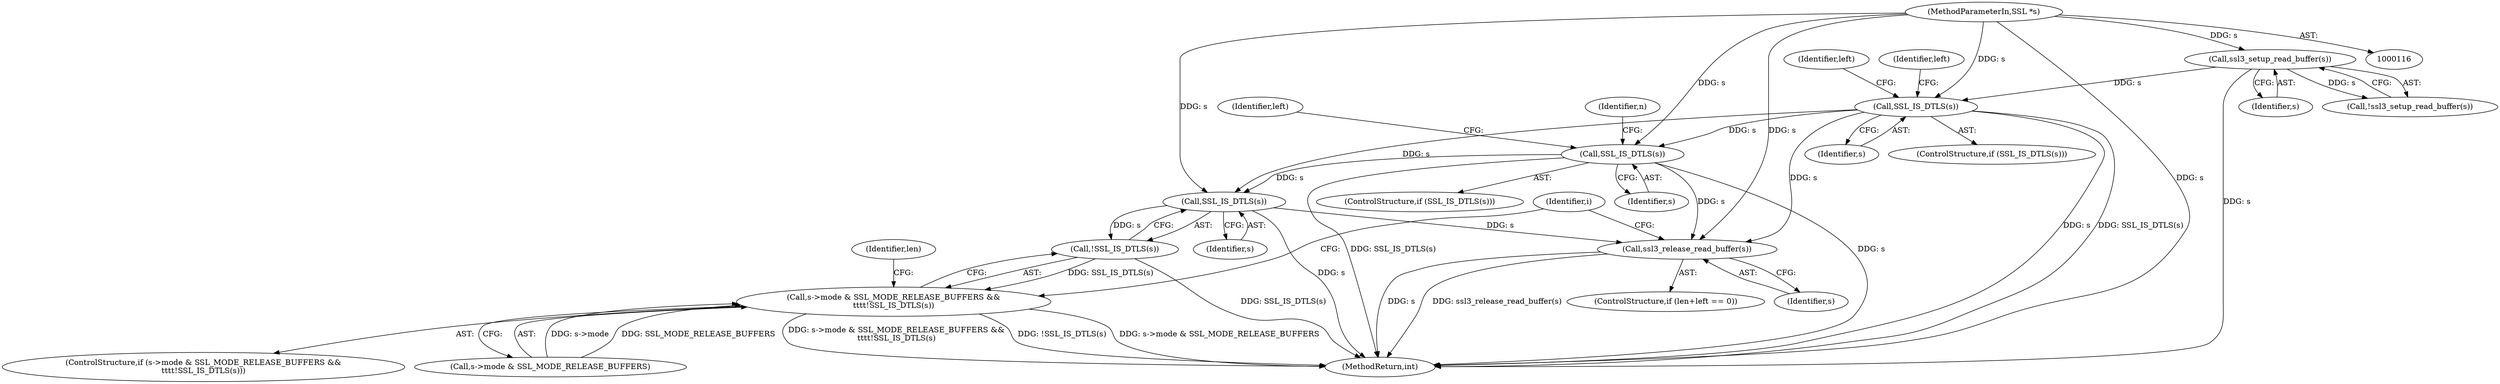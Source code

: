 digraph "0_openssl_feba02f3919495e1b960c33ba849e10e77d0785d_0@pointer" {
"1000478" [label="(Call,SSL_IS_DTLS(s))"];
"1000261" [label="(Call,SSL_IS_DTLS(s))"];
"1000153" [label="(Call,ssl3_setup_read_buffer(s))"];
"1000117" [label="(MethodParameterIn,SSL *s)"];
"1000462" [label="(Call,SSL_IS_DTLS(s))"];
"1000461" [label="(Call,!SSL_IS_DTLS(s))"];
"1000455" [label="(Call,s->mode & SSL_MODE_RELEASE_BUFFERS &&\n\t\t\t\t!SSL_IS_DTLS(s))"];
"1000470" [label="(Call,ssl3_release_read_buffer(s))"];
"1000154" [label="(Identifier,s)"];
"1000117" [label="(MethodParameterIn,SSL *s)"];
"1000464" [label="(ControlStructure,if (len+left == 0))"];
"1000467" [label="(Identifier,len)"];
"1000454" [label="(ControlStructure,if (s->mode & SSL_MODE_RELEASE_BUFFERS &&\n\t\t\t\t!SSL_IS_DTLS(s)))"];
"1000261" [label="(Call,SSL_IS_DTLS(s))"];
"1000153" [label="(Call,ssl3_setup_read_buffer(s))"];
"1000262" [label="(Identifier,s)"];
"1000477" [label="(ControlStructure,if (SSL_IS_DTLS(s)))"];
"1000478" [label="(Call,SSL_IS_DTLS(s))"];
"1000455" [label="(Call,s->mode & SSL_MODE_RELEASE_BUFFERS &&\n\t\t\t\t!SSL_IS_DTLS(s))"];
"1000285" [label="(Identifier,left)"];
"1000405" [label="(Identifier,left)"];
"1000267" [label="(Identifier,left)"];
"1000462" [label="(Call,SSL_IS_DTLS(s))"];
"1000461" [label="(Call,!SSL_IS_DTLS(s))"];
"1000473" [label="(Identifier,i)"];
"1000479" [label="(Identifier,s)"];
"1000512" [label="(MethodReturn,int)"];
"1000152" [label="(Call,!ssl3_setup_read_buffer(s))"];
"1000260" [label="(ControlStructure,if (SSL_IS_DTLS(s)))"];
"1000456" [label="(Call,s->mode & SSL_MODE_RELEASE_BUFFERS)"];
"1000471" [label="(Identifier,s)"];
"1000483" [label="(Identifier,n)"];
"1000463" [label="(Identifier,s)"];
"1000470" [label="(Call,ssl3_release_read_buffer(s))"];
"1000478" -> "1000477"  [label="AST: "];
"1000478" -> "1000479"  [label="CFG: "];
"1000479" -> "1000478"  [label="AST: "];
"1000405" -> "1000478"  [label="CFG: "];
"1000483" -> "1000478"  [label="CFG: "];
"1000478" -> "1000512"  [label="DDG: s"];
"1000478" -> "1000512"  [label="DDG: SSL_IS_DTLS(s)"];
"1000478" -> "1000462"  [label="DDG: s"];
"1000478" -> "1000470"  [label="DDG: s"];
"1000261" -> "1000478"  [label="DDG: s"];
"1000117" -> "1000478"  [label="DDG: s"];
"1000261" -> "1000260"  [label="AST: "];
"1000261" -> "1000262"  [label="CFG: "];
"1000262" -> "1000261"  [label="AST: "];
"1000267" -> "1000261"  [label="CFG: "];
"1000285" -> "1000261"  [label="CFG: "];
"1000261" -> "1000512"  [label="DDG: s"];
"1000261" -> "1000512"  [label="DDG: SSL_IS_DTLS(s)"];
"1000153" -> "1000261"  [label="DDG: s"];
"1000117" -> "1000261"  [label="DDG: s"];
"1000261" -> "1000462"  [label="DDG: s"];
"1000261" -> "1000470"  [label="DDG: s"];
"1000153" -> "1000152"  [label="AST: "];
"1000153" -> "1000154"  [label="CFG: "];
"1000154" -> "1000153"  [label="AST: "];
"1000152" -> "1000153"  [label="CFG: "];
"1000153" -> "1000512"  [label="DDG: s"];
"1000153" -> "1000152"  [label="DDG: s"];
"1000117" -> "1000153"  [label="DDG: s"];
"1000117" -> "1000116"  [label="AST: "];
"1000117" -> "1000512"  [label="DDG: s"];
"1000117" -> "1000462"  [label="DDG: s"];
"1000117" -> "1000470"  [label="DDG: s"];
"1000462" -> "1000461"  [label="AST: "];
"1000462" -> "1000463"  [label="CFG: "];
"1000463" -> "1000462"  [label="AST: "];
"1000461" -> "1000462"  [label="CFG: "];
"1000462" -> "1000512"  [label="DDG: s"];
"1000462" -> "1000461"  [label="DDG: s"];
"1000462" -> "1000470"  [label="DDG: s"];
"1000461" -> "1000455"  [label="AST: "];
"1000455" -> "1000461"  [label="CFG: "];
"1000461" -> "1000512"  [label="DDG: SSL_IS_DTLS(s)"];
"1000461" -> "1000455"  [label="DDG: SSL_IS_DTLS(s)"];
"1000455" -> "1000454"  [label="AST: "];
"1000455" -> "1000456"  [label="CFG: "];
"1000456" -> "1000455"  [label="AST: "];
"1000467" -> "1000455"  [label="CFG: "];
"1000473" -> "1000455"  [label="CFG: "];
"1000455" -> "1000512"  [label="DDG: s->mode & SSL_MODE_RELEASE_BUFFERS &&\n\t\t\t\t!SSL_IS_DTLS(s)"];
"1000455" -> "1000512"  [label="DDG: !SSL_IS_DTLS(s)"];
"1000455" -> "1000512"  [label="DDG: s->mode & SSL_MODE_RELEASE_BUFFERS"];
"1000456" -> "1000455"  [label="DDG: s->mode"];
"1000456" -> "1000455"  [label="DDG: SSL_MODE_RELEASE_BUFFERS"];
"1000470" -> "1000464"  [label="AST: "];
"1000470" -> "1000471"  [label="CFG: "];
"1000471" -> "1000470"  [label="AST: "];
"1000473" -> "1000470"  [label="CFG: "];
"1000470" -> "1000512"  [label="DDG: s"];
"1000470" -> "1000512"  [label="DDG: ssl3_release_read_buffer(s)"];
}
